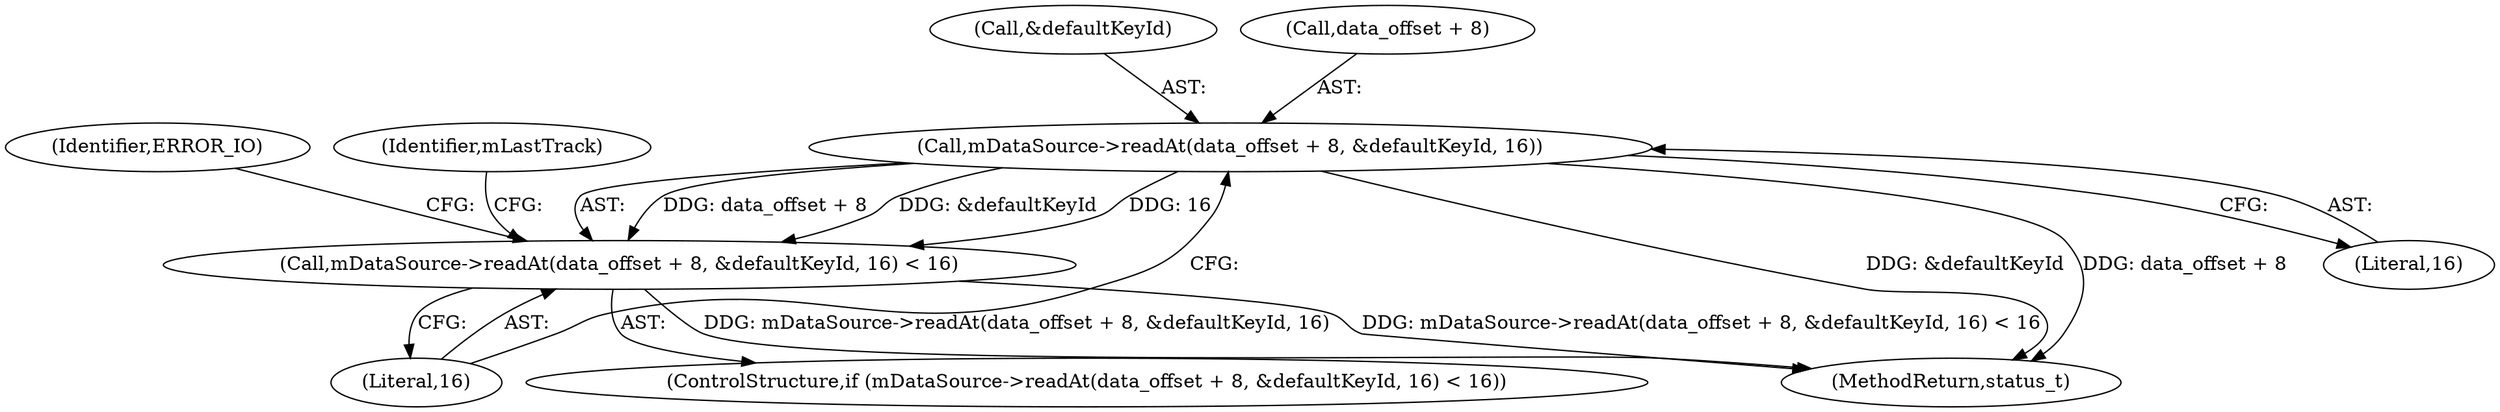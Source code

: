 digraph "0_Android_8a3a2f6ea7defe1a81bb32b3c9f3537f84749b9d@API" {
"1001118" [label="(Call,mDataSource->readAt(data_offset + 8, &defaultKeyId, 16))"];
"1001117" [label="(Call,mDataSource->readAt(data_offset + 8, &defaultKeyId, 16) < 16)"];
"1001125" [label="(Literal,16)"];
"1001122" [label="(Call,&defaultKeyId)"];
"1001116" [label="(ControlStructure,if (mDataSource->readAt(data_offset + 8, &defaultKeyId, 16) < 16))"];
"1003903" [label="(MethodReturn,status_t)"];
"1001117" [label="(Call,mDataSource->readAt(data_offset + 8, &defaultKeyId, 16) < 16)"];
"1001124" [label="(Literal,16)"];
"1001128" [label="(Identifier,ERROR_IO)"];
"1001131" [label="(Identifier,mLastTrack)"];
"1001119" [label="(Call,data_offset + 8)"];
"1001118" [label="(Call,mDataSource->readAt(data_offset + 8, &defaultKeyId, 16))"];
"1001118" -> "1001117"  [label="AST: "];
"1001118" -> "1001124"  [label="CFG: "];
"1001119" -> "1001118"  [label="AST: "];
"1001122" -> "1001118"  [label="AST: "];
"1001124" -> "1001118"  [label="AST: "];
"1001125" -> "1001118"  [label="CFG: "];
"1001118" -> "1003903"  [label="DDG: &defaultKeyId"];
"1001118" -> "1003903"  [label="DDG: data_offset + 8"];
"1001118" -> "1001117"  [label="DDG: data_offset + 8"];
"1001118" -> "1001117"  [label="DDG: &defaultKeyId"];
"1001118" -> "1001117"  [label="DDG: 16"];
"1001117" -> "1001116"  [label="AST: "];
"1001117" -> "1001125"  [label="CFG: "];
"1001125" -> "1001117"  [label="AST: "];
"1001128" -> "1001117"  [label="CFG: "];
"1001131" -> "1001117"  [label="CFG: "];
"1001117" -> "1003903"  [label="DDG: mDataSource->readAt(data_offset + 8, &defaultKeyId, 16)"];
"1001117" -> "1003903"  [label="DDG: mDataSource->readAt(data_offset + 8, &defaultKeyId, 16) < 16"];
}
